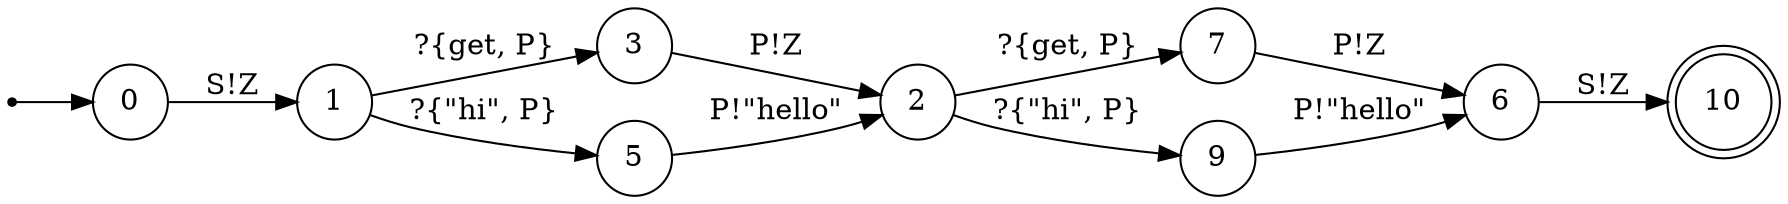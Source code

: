 digraph Communicating_Actor_Automata {

            rankdir=LR;
   size="100, 50"
  node [shape = doublecircle]; 10

            node [shape = point]; START;
   node [shape = circle];
   START->0;

            
0 -> 1 [ label = "S!Z"];
1 -> 3 [ label = "?{get, P}"];
3 -> 2 [ label = "P!Z"];
1 -> 5 [ label = "?{\"hi\", P}"];
5 -> 2 [ label = "P!\"hello\""];
2 -> 7 [ label = "?{get, P}"];
7 -> 6 [ label = "P!Z"];
2 -> 9 [ label = "?{\"hi\", P}"];
9 -> 6 [ label = "P!\"hello\""];
6 -> 10 [ label = "S!Z"];
}
